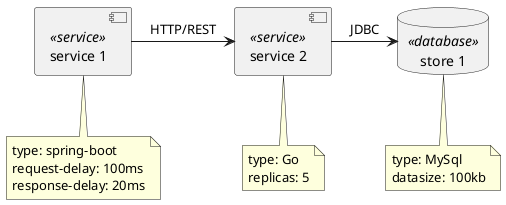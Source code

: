 @startuml

database "store 1" <<database>>
note bottom of "store 1" {
    type: MySql
    datasize: 100kb
}

component "service 1" <<service>>
note bottom of "service 1" {
    type: spring-boot
    request-delay: 100ms
    response-delay: 20ms
}

component "service 2" <<service>>
note bottom of "service 2" {
    type: Go
    replicas: 5
}

[service 1] -> [service 2]: HTTP/REST

[service 2] -> [store 1]: JDBC

@enduml
